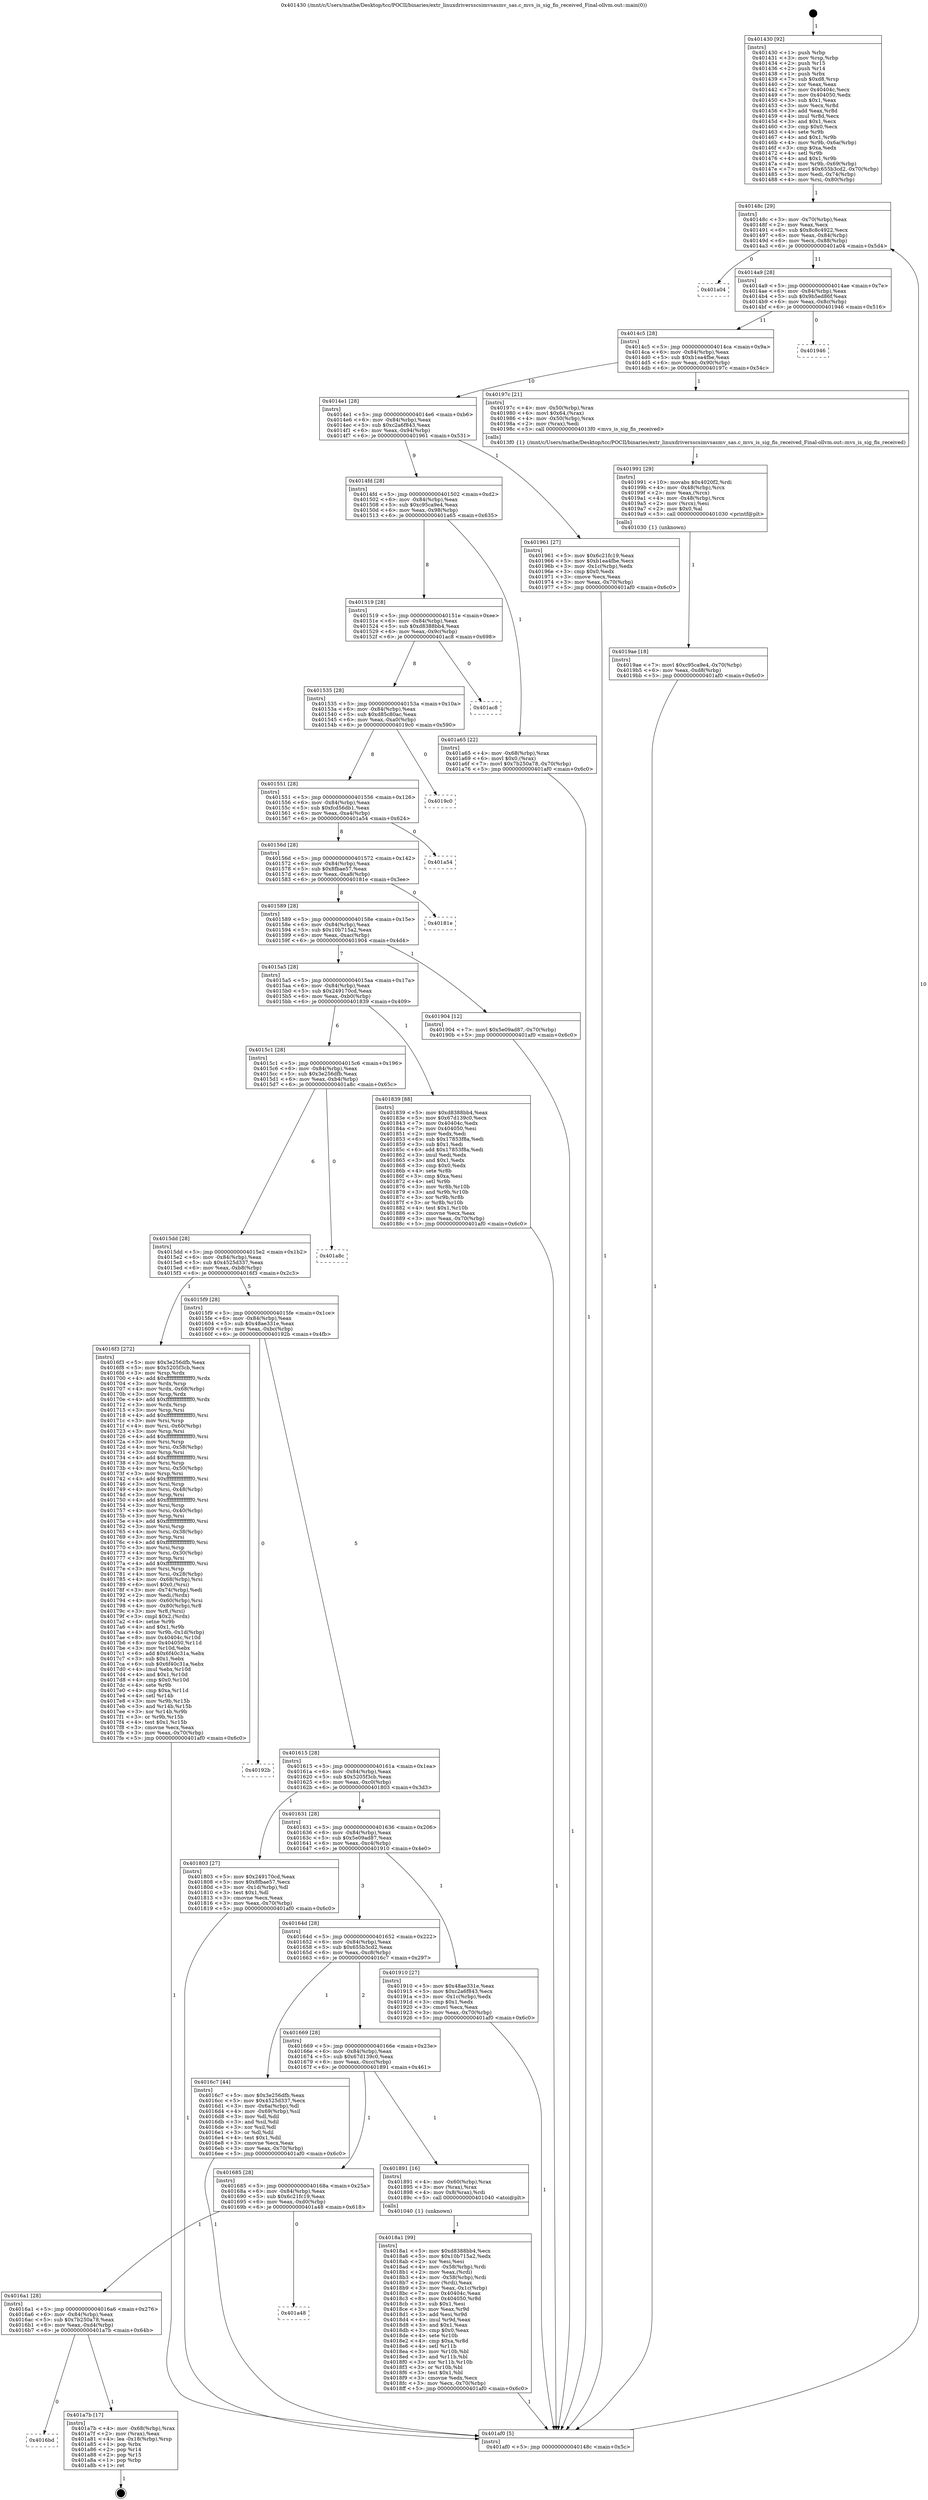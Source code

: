 digraph "0x401430" {
  label = "0x401430 (/mnt/c/Users/mathe/Desktop/tcc/POCII/binaries/extr_linuxdriversscsimvsasmv_sas.c_mvs_is_sig_fis_received_Final-ollvm.out::main(0))"
  labelloc = "t"
  node[shape=record]

  Entry [label="",width=0.3,height=0.3,shape=circle,fillcolor=black,style=filled]
  "0x40148c" [label="{
     0x40148c [29]\l
     | [instrs]\l
     &nbsp;&nbsp;0x40148c \<+3\>: mov -0x70(%rbp),%eax\l
     &nbsp;&nbsp;0x40148f \<+2\>: mov %eax,%ecx\l
     &nbsp;&nbsp;0x401491 \<+6\>: sub $0x8c8c4922,%ecx\l
     &nbsp;&nbsp;0x401497 \<+6\>: mov %eax,-0x84(%rbp)\l
     &nbsp;&nbsp;0x40149d \<+6\>: mov %ecx,-0x88(%rbp)\l
     &nbsp;&nbsp;0x4014a3 \<+6\>: je 0000000000401a04 \<main+0x5d4\>\l
  }"]
  "0x401a04" [label="{
     0x401a04\l
  }", style=dashed]
  "0x4014a9" [label="{
     0x4014a9 [28]\l
     | [instrs]\l
     &nbsp;&nbsp;0x4014a9 \<+5\>: jmp 00000000004014ae \<main+0x7e\>\l
     &nbsp;&nbsp;0x4014ae \<+6\>: mov -0x84(%rbp),%eax\l
     &nbsp;&nbsp;0x4014b4 \<+5\>: sub $0x9b5ed86f,%eax\l
     &nbsp;&nbsp;0x4014b9 \<+6\>: mov %eax,-0x8c(%rbp)\l
     &nbsp;&nbsp;0x4014bf \<+6\>: je 0000000000401946 \<main+0x516\>\l
  }"]
  Exit [label="",width=0.3,height=0.3,shape=circle,fillcolor=black,style=filled,peripheries=2]
  "0x401946" [label="{
     0x401946\l
  }", style=dashed]
  "0x4014c5" [label="{
     0x4014c5 [28]\l
     | [instrs]\l
     &nbsp;&nbsp;0x4014c5 \<+5\>: jmp 00000000004014ca \<main+0x9a\>\l
     &nbsp;&nbsp;0x4014ca \<+6\>: mov -0x84(%rbp),%eax\l
     &nbsp;&nbsp;0x4014d0 \<+5\>: sub $0xb1ea4fbe,%eax\l
     &nbsp;&nbsp;0x4014d5 \<+6\>: mov %eax,-0x90(%rbp)\l
     &nbsp;&nbsp;0x4014db \<+6\>: je 000000000040197c \<main+0x54c\>\l
  }"]
  "0x4016bd" [label="{
     0x4016bd\l
  }", style=dashed]
  "0x40197c" [label="{
     0x40197c [21]\l
     | [instrs]\l
     &nbsp;&nbsp;0x40197c \<+4\>: mov -0x50(%rbp),%rax\l
     &nbsp;&nbsp;0x401980 \<+6\>: movl $0x64,(%rax)\l
     &nbsp;&nbsp;0x401986 \<+4\>: mov -0x50(%rbp),%rax\l
     &nbsp;&nbsp;0x40198a \<+2\>: mov (%rax),%edi\l
     &nbsp;&nbsp;0x40198c \<+5\>: call 00000000004013f0 \<mvs_is_sig_fis_received\>\l
     | [calls]\l
     &nbsp;&nbsp;0x4013f0 \{1\} (/mnt/c/Users/mathe/Desktop/tcc/POCII/binaries/extr_linuxdriversscsimvsasmv_sas.c_mvs_is_sig_fis_received_Final-ollvm.out::mvs_is_sig_fis_received)\l
  }"]
  "0x4014e1" [label="{
     0x4014e1 [28]\l
     | [instrs]\l
     &nbsp;&nbsp;0x4014e1 \<+5\>: jmp 00000000004014e6 \<main+0xb6\>\l
     &nbsp;&nbsp;0x4014e6 \<+6\>: mov -0x84(%rbp),%eax\l
     &nbsp;&nbsp;0x4014ec \<+5\>: sub $0xc2a6f843,%eax\l
     &nbsp;&nbsp;0x4014f1 \<+6\>: mov %eax,-0x94(%rbp)\l
     &nbsp;&nbsp;0x4014f7 \<+6\>: je 0000000000401961 \<main+0x531\>\l
  }"]
  "0x401a7b" [label="{
     0x401a7b [17]\l
     | [instrs]\l
     &nbsp;&nbsp;0x401a7b \<+4\>: mov -0x68(%rbp),%rax\l
     &nbsp;&nbsp;0x401a7f \<+2\>: mov (%rax),%eax\l
     &nbsp;&nbsp;0x401a81 \<+4\>: lea -0x18(%rbp),%rsp\l
     &nbsp;&nbsp;0x401a85 \<+1\>: pop %rbx\l
     &nbsp;&nbsp;0x401a86 \<+2\>: pop %r14\l
     &nbsp;&nbsp;0x401a88 \<+2\>: pop %r15\l
     &nbsp;&nbsp;0x401a8a \<+1\>: pop %rbp\l
     &nbsp;&nbsp;0x401a8b \<+1\>: ret\l
  }"]
  "0x401961" [label="{
     0x401961 [27]\l
     | [instrs]\l
     &nbsp;&nbsp;0x401961 \<+5\>: mov $0x6c21fc19,%eax\l
     &nbsp;&nbsp;0x401966 \<+5\>: mov $0xb1ea4fbe,%ecx\l
     &nbsp;&nbsp;0x40196b \<+3\>: mov -0x1c(%rbp),%edx\l
     &nbsp;&nbsp;0x40196e \<+3\>: cmp $0x0,%edx\l
     &nbsp;&nbsp;0x401971 \<+3\>: cmove %ecx,%eax\l
     &nbsp;&nbsp;0x401974 \<+3\>: mov %eax,-0x70(%rbp)\l
     &nbsp;&nbsp;0x401977 \<+5\>: jmp 0000000000401af0 \<main+0x6c0\>\l
  }"]
  "0x4014fd" [label="{
     0x4014fd [28]\l
     | [instrs]\l
     &nbsp;&nbsp;0x4014fd \<+5\>: jmp 0000000000401502 \<main+0xd2\>\l
     &nbsp;&nbsp;0x401502 \<+6\>: mov -0x84(%rbp),%eax\l
     &nbsp;&nbsp;0x401508 \<+5\>: sub $0xc95ca9e4,%eax\l
     &nbsp;&nbsp;0x40150d \<+6\>: mov %eax,-0x98(%rbp)\l
     &nbsp;&nbsp;0x401513 \<+6\>: je 0000000000401a65 \<main+0x635\>\l
  }"]
  "0x4016a1" [label="{
     0x4016a1 [28]\l
     | [instrs]\l
     &nbsp;&nbsp;0x4016a1 \<+5\>: jmp 00000000004016a6 \<main+0x276\>\l
     &nbsp;&nbsp;0x4016a6 \<+6\>: mov -0x84(%rbp),%eax\l
     &nbsp;&nbsp;0x4016ac \<+5\>: sub $0x7b250a78,%eax\l
     &nbsp;&nbsp;0x4016b1 \<+6\>: mov %eax,-0xd4(%rbp)\l
     &nbsp;&nbsp;0x4016b7 \<+6\>: je 0000000000401a7b \<main+0x64b\>\l
  }"]
  "0x401a65" [label="{
     0x401a65 [22]\l
     | [instrs]\l
     &nbsp;&nbsp;0x401a65 \<+4\>: mov -0x68(%rbp),%rax\l
     &nbsp;&nbsp;0x401a69 \<+6\>: movl $0x0,(%rax)\l
     &nbsp;&nbsp;0x401a6f \<+7\>: movl $0x7b250a78,-0x70(%rbp)\l
     &nbsp;&nbsp;0x401a76 \<+5\>: jmp 0000000000401af0 \<main+0x6c0\>\l
  }"]
  "0x401519" [label="{
     0x401519 [28]\l
     | [instrs]\l
     &nbsp;&nbsp;0x401519 \<+5\>: jmp 000000000040151e \<main+0xee\>\l
     &nbsp;&nbsp;0x40151e \<+6\>: mov -0x84(%rbp),%eax\l
     &nbsp;&nbsp;0x401524 \<+5\>: sub $0xd8388bb4,%eax\l
     &nbsp;&nbsp;0x401529 \<+6\>: mov %eax,-0x9c(%rbp)\l
     &nbsp;&nbsp;0x40152f \<+6\>: je 0000000000401ac8 \<main+0x698\>\l
  }"]
  "0x401a48" [label="{
     0x401a48\l
  }", style=dashed]
  "0x401ac8" [label="{
     0x401ac8\l
  }", style=dashed]
  "0x401535" [label="{
     0x401535 [28]\l
     | [instrs]\l
     &nbsp;&nbsp;0x401535 \<+5\>: jmp 000000000040153a \<main+0x10a\>\l
     &nbsp;&nbsp;0x40153a \<+6\>: mov -0x84(%rbp),%eax\l
     &nbsp;&nbsp;0x401540 \<+5\>: sub $0xd85c80ac,%eax\l
     &nbsp;&nbsp;0x401545 \<+6\>: mov %eax,-0xa0(%rbp)\l
     &nbsp;&nbsp;0x40154b \<+6\>: je 00000000004019c0 \<main+0x590\>\l
  }"]
  "0x4019ae" [label="{
     0x4019ae [18]\l
     | [instrs]\l
     &nbsp;&nbsp;0x4019ae \<+7\>: movl $0xc95ca9e4,-0x70(%rbp)\l
     &nbsp;&nbsp;0x4019b5 \<+6\>: mov %eax,-0xd8(%rbp)\l
     &nbsp;&nbsp;0x4019bb \<+5\>: jmp 0000000000401af0 \<main+0x6c0\>\l
  }"]
  "0x4019c0" [label="{
     0x4019c0\l
  }", style=dashed]
  "0x401551" [label="{
     0x401551 [28]\l
     | [instrs]\l
     &nbsp;&nbsp;0x401551 \<+5\>: jmp 0000000000401556 \<main+0x126\>\l
     &nbsp;&nbsp;0x401556 \<+6\>: mov -0x84(%rbp),%eax\l
     &nbsp;&nbsp;0x40155c \<+5\>: sub $0xfcd56db1,%eax\l
     &nbsp;&nbsp;0x401561 \<+6\>: mov %eax,-0xa4(%rbp)\l
     &nbsp;&nbsp;0x401567 \<+6\>: je 0000000000401a54 \<main+0x624\>\l
  }"]
  "0x401991" [label="{
     0x401991 [29]\l
     | [instrs]\l
     &nbsp;&nbsp;0x401991 \<+10\>: movabs $0x4020f2,%rdi\l
     &nbsp;&nbsp;0x40199b \<+4\>: mov -0x48(%rbp),%rcx\l
     &nbsp;&nbsp;0x40199f \<+2\>: mov %eax,(%rcx)\l
     &nbsp;&nbsp;0x4019a1 \<+4\>: mov -0x48(%rbp),%rcx\l
     &nbsp;&nbsp;0x4019a5 \<+2\>: mov (%rcx),%esi\l
     &nbsp;&nbsp;0x4019a7 \<+2\>: mov $0x0,%al\l
     &nbsp;&nbsp;0x4019a9 \<+5\>: call 0000000000401030 \<printf@plt\>\l
     | [calls]\l
     &nbsp;&nbsp;0x401030 \{1\} (unknown)\l
  }"]
  "0x401a54" [label="{
     0x401a54\l
  }", style=dashed]
  "0x40156d" [label="{
     0x40156d [28]\l
     | [instrs]\l
     &nbsp;&nbsp;0x40156d \<+5\>: jmp 0000000000401572 \<main+0x142\>\l
     &nbsp;&nbsp;0x401572 \<+6\>: mov -0x84(%rbp),%eax\l
     &nbsp;&nbsp;0x401578 \<+5\>: sub $0x8fbae57,%eax\l
     &nbsp;&nbsp;0x40157d \<+6\>: mov %eax,-0xa8(%rbp)\l
     &nbsp;&nbsp;0x401583 \<+6\>: je 000000000040181e \<main+0x3ee\>\l
  }"]
  "0x4018a1" [label="{
     0x4018a1 [99]\l
     | [instrs]\l
     &nbsp;&nbsp;0x4018a1 \<+5\>: mov $0xd8388bb4,%ecx\l
     &nbsp;&nbsp;0x4018a6 \<+5\>: mov $0x10b715a2,%edx\l
     &nbsp;&nbsp;0x4018ab \<+2\>: xor %esi,%esi\l
     &nbsp;&nbsp;0x4018ad \<+4\>: mov -0x58(%rbp),%rdi\l
     &nbsp;&nbsp;0x4018b1 \<+2\>: mov %eax,(%rdi)\l
     &nbsp;&nbsp;0x4018b3 \<+4\>: mov -0x58(%rbp),%rdi\l
     &nbsp;&nbsp;0x4018b7 \<+2\>: mov (%rdi),%eax\l
     &nbsp;&nbsp;0x4018b9 \<+3\>: mov %eax,-0x1c(%rbp)\l
     &nbsp;&nbsp;0x4018bc \<+7\>: mov 0x40404c,%eax\l
     &nbsp;&nbsp;0x4018c3 \<+8\>: mov 0x404050,%r8d\l
     &nbsp;&nbsp;0x4018cb \<+3\>: sub $0x1,%esi\l
     &nbsp;&nbsp;0x4018ce \<+3\>: mov %eax,%r9d\l
     &nbsp;&nbsp;0x4018d1 \<+3\>: add %esi,%r9d\l
     &nbsp;&nbsp;0x4018d4 \<+4\>: imul %r9d,%eax\l
     &nbsp;&nbsp;0x4018d8 \<+3\>: and $0x1,%eax\l
     &nbsp;&nbsp;0x4018db \<+3\>: cmp $0x0,%eax\l
     &nbsp;&nbsp;0x4018de \<+4\>: sete %r10b\l
     &nbsp;&nbsp;0x4018e2 \<+4\>: cmp $0xa,%r8d\l
     &nbsp;&nbsp;0x4018e6 \<+4\>: setl %r11b\l
     &nbsp;&nbsp;0x4018ea \<+3\>: mov %r10b,%bl\l
     &nbsp;&nbsp;0x4018ed \<+3\>: and %r11b,%bl\l
     &nbsp;&nbsp;0x4018f0 \<+3\>: xor %r11b,%r10b\l
     &nbsp;&nbsp;0x4018f3 \<+3\>: or %r10b,%bl\l
     &nbsp;&nbsp;0x4018f6 \<+3\>: test $0x1,%bl\l
     &nbsp;&nbsp;0x4018f9 \<+3\>: cmovne %edx,%ecx\l
     &nbsp;&nbsp;0x4018fc \<+3\>: mov %ecx,-0x70(%rbp)\l
     &nbsp;&nbsp;0x4018ff \<+5\>: jmp 0000000000401af0 \<main+0x6c0\>\l
  }"]
  "0x40181e" [label="{
     0x40181e\l
  }", style=dashed]
  "0x401589" [label="{
     0x401589 [28]\l
     | [instrs]\l
     &nbsp;&nbsp;0x401589 \<+5\>: jmp 000000000040158e \<main+0x15e\>\l
     &nbsp;&nbsp;0x40158e \<+6\>: mov -0x84(%rbp),%eax\l
     &nbsp;&nbsp;0x401594 \<+5\>: sub $0x10b715a2,%eax\l
     &nbsp;&nbsp;0x401599 \<+6\>: mov %eax,-0xac(%rbp)\l
     &nbsp;&nbsp;0x40159f \<+6\>: je 0000000000401904 \<main+0x4d4\>\l
  }"]
  "0x401685" [label="{
     0x401685 [28]\l
     | [instrs]\l
     &nbsp;&nbsp;0x401685 \<+5\>: jmp 000000000040168a \<main+0x25a\>\l
     &nbsp;&nbsp;0x40168a \<+6\>: mov -0x84(%rbp),%eax\l
     &nbsp;&nbsp;0x401690 \<+5\>: sub $0x6c21fc19,%eax\l
     &nbsp;&nbsp;0x401695 \<+6\>: mov %eax,-0xd0(%rbp)\l
     &nbsp;&nbsp;0x40169b \<+6\>: je 0000000000401a48 \<main+0x618\>\l
  }"]
  "0x401904" [label="{
     0x401904 [12]\l
     | [instrs]\l
     &nbsp;&nbsp;0x401904 \<+7\>: movl $0x5e09ad87,-0x70(%rbp)\l
     &nbsp;&nbsp;0x40190b \<+5\>: jmp 0000000000401af0 \<main+0x6c0\>\l
  }"]
  "0x4015a5" [label="{
     0x4015a5 [28]\l
     | [instrs]\l
     &nbsp;&nbsp;0x4015a5 \<+5\>: jmp 00000000004015aa \<main+0x17a\>\l
     &nbsp;&nbsp;0x4015aa \<+6\>: mov -0x84(%rbp),%eax\l
     &nbsp;&nbsp;0x4015b0 \<+5\>: sub $0x249170cd,%eax\l
     &nbsp;&nbsp;0x4015b5 \<+6\>: mov %eax,-0xb0(%rbp)\l
     &nbsp;&nbsp;0x4015bb \<+6\>: je 0000000000401839 \<main+0x409\>\l
  }"]
  "0x401891" [label="{
     0x401891 [16]\l
     | [instrs]\l
     &nbsp;&nbsp;0x401891 \<+4\>: mov -0x60(%rbp),%rax\l
     &nbsp;&nbsp;0x401895 \<+3\>: mov (%rax),%rax\l
     &nbsp;&nbsp;0x401898 \<+4\>: mov 0x8(%rax),%rdi\l
     &nbsp;&nbsp;0x40189c \<+5\>: call 0000000000401040 \<atoi@plt\>\l
     | [calls]\l
     &nbsp;&nbsp;0x401040 \{1\} (unknown)\l
  }"]
  "0x401839" [label="{
     0x401839 [88]\l
     | [instrs]\l
     &nbsp;&nbsp;0x401839 \<+5\>: mov $0xd8388bb4,%eax\l
     &nbsp;&nbsp;0x40183e \<+5\>: mov $0x67d139c0,%ecx\l
     &nbsp;&nbsp;0x401843 \<+7\>: mov 0x40404c,%edx\l
     &nbsp;&nbsp;0x40184a \<+7\>: mov 0x404050,%esi\l
     &nbsp;&nbsp;0x401851 \<+2\>: mov %edx,%edi\l
     &nbsp;&nbsp;0x401853 \<+6\>: sub $0x17853f8a,%edi\l
     &nbsp;&nbsp;0x401859 \<+3\>: sub $0x1,%edi\l
     &nbsp;&nbsp;0x40185c \<+6\>: add $0x17853f8a,%edi\l
     &nbsp;&nbsp;0x401862 \<+3\>: imul %edi,%edx\l
     &nbsp;&nbsp;0x401865 \<+3\>: and $0x1,%edx\l
     &nbsp;&nbsp;0x401868 \<+3\>: cmp $0x0,%edx\l
     &nbsp;&nbsp;0x40186b \<+4\>: sete %r8b\l
     &nbsp;&nbsp;0x40186f \<+3\>: cmp $0xa,%esi\l
     &nbsp;&nbsp;0x401872 \<+4\>: setl %r9b\l
     &nbsp;&nbsp;0x401876 \<+3\>: mov %r8b,%r10b\l
     &nbsp;&nbsp;0x401879 \<+3\>: and %r9b,%r10b\l
     &nbsp;&nbsp;0x40187c \<+3\>: xor %r9b,%r8b\l
     &nbsp;&nbsp;0x40187f \<+3\>: or %r8b,%r10b\l
     &nbsp;&nbsp;0x401882 \<+4\>: test $0x1,%r10b\l
     &nbsp;&nbsp;0x401886 \<+3\>: cmovne %ecx,%eax\l
     &nbsp;&nbsp;0x401889 \<+3\>: mov %eax,-0x70(%rbp)\l
     &nbsp;&nbsp;0x40188c \<+5\>: jmp 0000000000401af0 \<main+0x6c0\>\l
  }"]
  "0x4015c1" [label="{
     0x4015c1 [28]\l
     | [instrs]\l
     &nbsp;&nbsp;0x4015c1 \<+5\>: jmp 00000000004015c6 \<main+0x196\>\l
     &nbsp;&nbsp;0x4015c6 \<+6\>: mov -0x84(%rbp),%eax\l
     &nbsp;&nbsp;0x4015cc \<+5\>: sub $0x3e256dfb,%eax\l
     &nbsp;&nbsp;0x4015d1 \<+6\>: mov %eax,-0xb4(%rbp)\l
     &nbsp;&nbsp;0x4015d7 \<+6\>: je 0000000000401a8c \<main+0x65c\>\l
  }"]
  "0x401430" [label="{
     0x401430 [92]\l
     | [instrs]\l
     &nbsp;&nbsp;0x401430 \<+1\>: push %rbp\l
     &nbsp;&nbsp;0x401431 \<+3\>: mov %rsp,%rbp\l
     &nbsp;&nbsp;0x401434 \<+2\>: push %r15\l
     &nbsp;&nbsp;0x401436 \<+2\>: push %r14\l
     &nbsp;&nbsp;0x401438 \<+1\>: push %rbx\l
     &nbsp;&nbsp;0x401439 \<+7\>: sub $0xd8,%rsp\l
     &nbsp;&nbsp;0x401440 \<+2\>: xor %eax,%eax\l
     &nbsp;&nbsp;0x401442 \<+7\>: mov 0x40404c,%ecx\l
     &nbsp;&nbsp;0x401449 \<+7\>: mov 0x404050,%edx\l
     &nbsp;&nbsp;0x401450 \<+3\>: sub $0x1,%eax\l
     &nbsp;&nbsp;0x401453 \<+3\>: mov %ecx,%r8d\l
     &nbsp;&nbsp;0x401456 \<+3\>: add %eax,%r8d\l
     &nbsp;&nbsp;0x401459 \<+4\>: imul %r8d,%ecx\l
     &nbsp;&nbsp;0x40145d \<+3\>: and $0x1,%ecx\l
     &nbsp;&nbsp;0x401460 \<+3\>: cmp $0x0,%ecx\l
     &nbsp;&nbsp;0x401463 \<+4\>: sete %r9b\l
     &nbsp;&nbsp;0x401467 \<+4\>: and $0x1,%r9b\l
     &nbsp;&nbsp;0x40146b \<+4\>: mov %r9b,-0x6a(%rbp)\l
     &nbsp;&nbsp;0x40146f \<+3\>: cmp $0xa,%edx\l
     &nbsp;&nbsp;0x401472 \<+4\>: setl %r9b\l
     &nbsp;&nbsp;0x401476 \<+4\>: and $0x1,%r9b\l
     &nbsp;&nbsp;0x40147a \<+4\>: mov %r9b,-0x69(%rbp)\l
     &nbsp;&nbsp;0x40147e \<+7\>: movl $0x655b3cd2,-0x70(%rbp)\l
     &nbsp;&nbsp;0x401485 \<+3\>: mov %edi,-0x74(%rbp)\l
     &nbsp;&nbsp;0x401488 \<+4\>: mov %rsi,-0x80(%rbp)\l
  }"]
  "0x401a8c" [label="{
     0x401a8c\l
  }", style=dashed]
  "0x4015dd" [label="{
     0x4015dd [28]\l
     | [instrs]\l
     &nbsp;&nbsp;0x4015dd \<+5\>: jmp 00000000004015e2 \<main+0x1b2\>\l
     &nbsp;&nbsp;0x4015e2 \<+6\>: mov -0x84(%rbp),%eax\l
     &nbsp;&nbsp;0x4015e8 \<+5\>: sub $0x4525d337,%eax\l
     &nbsp;&nbsp;0x4015ed \<+6\>: mov %eax,-0xb8(%rbp)\l
     &nbsp;&nbsp;0x4015f3 \<+6\>: je 00000000004016f3 \<main+0x2c3\>\l
  }"]
  "0x401af0" [label="{
     0x401af0 [5]\l
     | [instrs]\l
     &nbsp;&nbsp;0x401af0 \<+5\>: jmp 000000000040148c \<main+0x5c\>\l
  }"]
  "0x4016f3" [label="{
     0x4016f3 [272]\l
     | [instrs]\l
     &nbsp;&nbsp;0x4016f3 \<+5\>: mov $0x3e256dfb,%eax\l
     &nbsp;&nbsp;0x4016f8 \<+5\>: mov $0x5205f3cb,%ecx\l
     &nbsp;&nbsp;0x4016fd \<+3\>: mov %rsp,%rdx\l
     &nbsp;&nbsp;0x401700 \<+4\>: add $0xfffffffffffffff0,%rdx\l
     &nbsp;&nbsp;0x401704 \<+3\>: mov %rdx,%rsp\l
     &nbsp;&nbsp;0x401707 \<+4\>: mov %rdx,-0x68(%rbp)\l
     &nbsp;&nbsp;0x40170b \<+3\>: mov %rsp,%rdx\l
     &nbsp;&nbsp;0x40170e \<+4\>: add $0xfffffffffffffff0,%rdx\l
     &nbsp;&nbsp;0x401712 \<+3\>: mov %rdx,%rsp\l
     &nbsp;&nbsp;0x401715 \<+3\>: mov %rsp,%rsi\l
     &nbsp;&nbsp;0x401718 \<+4\>: add $0xfffffffffffffff0,%rsi\l
     &nbsp;&nbsp;0x40171c \<+3\>: mov %rsi,%rsp\l
     &nbsp;&nbsp;0x40171f \<+4\>: mov %rsi,-0x60(%rbp)\l
     &nbsp;&nbsp;0x401723 \<+3\>: mov %rsp,%rsi\l
     &nbsp;&nbsp;0x401726 \<+4\>: add $0xfffffffffffffff0,%rsi\l
     &nbsp;&nbsp;0x40172a \<+3\>: mov %rsi,%rsp\l
     &nbsp;&nbsp;0x40172d \<+4\>: mov %rsi,-0x58(%rbp)\l
     &nbsp;&nbsp;0x401731 \<+3\>: mov %rsp,%rsi\l
     &nbsp;&nbsp;0x401734 \<+4\>: add $0xfffffffffffffff0,%rsi\l
     &nbsp;&nbsp;0x401738 \<+3\>: mov %rsi,%rsp\l
     &nbsp;&nbsp;0x40173b \<+4\>: mov %rsi,-0x50(%rbp)\l
     &nbsp;&nbsp;0x40173f \<+3\>: mov %rsp,%rsi\l
     &nbsp;&nbsp;0x401742 \<+4\>: add $0xfffffffffffffff0,%rsi\l
     &nbsp;&nbsp;0x401746 \<+3\>: mov %rsi,%rsp\l
     &nbsp;&nbsp;0x401749 \<+4\>: mov %rsi,-0x48(%rbp)\l
     &nbsp;&nbsp;0x40174d \<+3\>: mov %rsp,%rsi\l
     &nbsp;&nbsp;0x401750 \<+4\>: add $0xfffffffffffffff0,%rsi\l
     &nbsp;&nbsp;0x401754 \<+3\>: mov %rsi,%rsp\l
     &nbsp;&nbsp;0x401757 \<+4\>: mov %rsi,-0x40(%rbp)\l
     &nbsp;&nbsp;0x40175b \<+3\>: mov %rsp,%rsi\l
     &nbsp;&nbsp;0x40175e \<+4\>: add $0xfffffffffffffff0,%rsi\l
     &nbsp;&nbsp;0x401762 \<+3\>: mov %rsi,%rsp\l
     &nbsp;&nbsp;0x401765 \<+4\>: mov %rsi,-0x38(%rbp)\l
     &nbsp;&nbsp;0x401769 \<+3\>: mov %rsp,%rsi\l
     &nbsp;&nbsp;0x40176c \<+4\>: add $0xfffffffffffffff0,%rsi\l
     &nbsp;&nbsp;0x401770 \<+3\>: mov %rsi,%rsp\l
     &nbsp;&nbsp;0x401773 \<+4\>: mov %rsi,-0x30(%rbp)\l
     &nbsp;&nbsp;0x401777 \<+3\>: mov %rsp,%rsi\l
     &nbsp;&nbsp;0x40177a \<+4\>: add $0xfffffffffffffff0,%rsi\l
     &nbsp;&nbsp;0x40177e \<+3\>: mov %rsi,%rsp\l
     &nbsp;&nbsp;0x401781 \<+4\>: mov %rsi,-0x28(%rbp)\l
     &nbsp;&nbsp;0x401785 \<+4\>: mov -0x68(%rbp),%rsi\l
     &nbsp;&nbsp;0x401789 \<+6\>: movl $0x0,(%rsi)\l
     &nbsp;&nbsp;0x40178f \<+3\>: mov -0x74(%rbp),%edi\l
     &nbsp;&nbsp;0x401792 \<+2\>: mov %edi,(%rdx)\l
     &nbsp;&nbsp;0x401794 \<+4\>: mov -0x60(%rbp),%rsi\l
     &nbsp;&nbsp;0x401798 \<+4\>: mov -0x80(%rbp),%r8\l
     &nbsp;&nbsp;0x40179c \<+3\>: mov %r8,(%rsi)\l
     &nbsp;&nbsp;0x40179f \<+3\>: cmpl $0x2,(%rdx)\l
     &nbsp;&nbsp;0x4017a2 \<+4\>: setne %r9b\l
     &nbsp;&nbsp;0x4017a6 \<+4\>: and $0x1,%r9b\l
     &nbsp;&nbsp;0x4017aa \<+4\>: mov %r9b,-0x1d(%rbp)\l
     &nbsp;&nbsp;0x4017ae \<+8\>: mov 0x40404c,%r10d\l
     &nbsp;&nbsp;0x4017b6 \<+8\>: mov 0x404050,%r11d\l
     &nbsp;&nbsp;0x4017be \<+3\>: mov %r10d,%ebx\l
     &nbsp;&nbsp;0x4017c1 \<+6\>: add $0x6f40c31a,%ebx\l
     &nbsp;&nbsp;0x4017c7 \<+3\>: sub $0x1,%ebx\l
     &nbsp;&nbsp;0x4017ca \<+6\>: sub $0x6f40c31a,%ebx\l
     &nbsp;&nbsp;0x4017d0 \<+4\>: imul %ebx,%r10d\l
     &nbsp;&nbsp;0x4017d4 \<+4\>: and $0x1,%r10d\l
     &nbsp;&nbsp;0x4017d8 \<+4\>: cmp $0x0,%r10d\l
     &nbsp;&nbsp;0x4017dc \<+4\>: sete %r9b\l
     &nbsp;&nbsp;0x4017e0 \<+4\>: cmp $0xa,%r11d\l
     &nbsp;&nbsp;0x4017e4 \<+4\>: setl %r14b\l
     &nbsp;&nbsp;0x4017e8 \<+3\>: mov %r9b,%r15b\l
     &nbsp;&nbsp;0x4017eb \<+3\>: and %r14b,%r15b\l
     &nbsp;&nbsp;0x4017ee \<+3\>: xor %r14b,%r9b\l
     &nbsp;&nbsp;0x4017f1 \<+3\>: or %r9b,%r15b\l
     &nbsp;&nbsp;0x4017f4 \<+4\>: test $0x1,%r15b\l
     &nbsp;&nbsp;0x4017f8 \<+3\>: cmovne %ecx,%eax\l
     &nbsp;&nbsp;0x4017fb \<+3\>: mov %eax,-0x70(%rbp)\l
     &nbsp;&nbsp;0x4017fe \<+5\>: jmp 0000000000401af0 \<main+0x6c0\>\l
  }"]
  "0x4015f9" [label="{
     0x4015f9 [28]\l
     | [instrs]\l
     &nbsp;&nbsp;0x4015f9 \<+5\>: jmp 00000000004015fe \<main+0x1ce\>\l
     &nbsp;&nbsp;0x4015fe \<+6\>: mov -0x84(%rbp),%eax\l
     &nbsp;&nbsp;0x401604 \<+5\>: sub $0x48ae331e,%eax\l
     &nbsp;&nbsp;0x401609 \<+6\>: mov %eax,-0xbc(%rbp)\l
     &nbsp;&nbsp;0x40160f \<+6\>: je 000000000040192b \<main+0x4fb\>\l
  }"]
  "0x401669" [label="{
     0x401669 [28]\l
     | [instrs]\l
     &nbsp;&nbsp;0x401669 \<+5\>: jmp 000000000040166e \<main+0x23e\>\l
     &nbsp;&nbsp;0x40166e \<+6\>: mov -0x84(%rbp),%eax\l
     &nbsp;&nbsp;0x401674 \<+5\>: sub $0x67d139c0,%eax\l
     &nbsp;&nbsp;0x401679 \<+6\>: mov %eax,-0xcc(%rbp)\l
     &nbsp;&nbsp;0x40167f \<+6\>: je 0000000000401891 \<main+0x461\>\l
  }"]
  "0x40192b" [label="{
     0x40192b\l
  }", style=dashed]
  "0x401615" [label="{
     0x401615 [28]\l
     | [instrs]\l
     &nbsp;&nbsp;0x401615 \<+5\>: jmp 000000000040161a \<main+0x1ea\>\l
     &nbsp;&nbsp;0x40161a \<+6\>: mov -0x84(%rbp),%eax\l
     &nbsp;&nbsp;0x401620 \<+5\>: sub $0x5205f3cb,%eax\l
     &nbsp;&nbsp;0x401625 \<+6\>: mov %eax,-0xc0(%rbp)\l
     &nbsp;&nbsp;0x40162b \<+6\>: je 0000000000401803 \<main+0x3d3\>\l
  }"]
  "0x4016c7" [label="{
     0x4016c7 [44]\l
     | [instrs]\l
     &nbsp;&nbsp;0x4016c7 \<+5\>: mov $0x3e256dfb,%eax\l
     &nbsp;&nbsp;0x4016cc \<+5\>: mov $0x4525d337,%ecx\l
     &nbsp;&nbsp;0x4016d1 \<+3\>: mov -0x6a(%rbp),%dl\l
     &nbsp;&nbsp;0x4016d4 \<+4\>: mov -0x69(%rbp),%sil\l
     &nbsp;&nbsp;0x4016d8 \<+3\>: mov %dl,%dil\l
     &nbsp;&nbsp;0x4016db \<+3\>: and %sil,%dil\l
     &nbsp;&nbsp;0x4016de \<+3\>: xor %sil,%dl\l
     &nbsp;&nbsp;0x4016e1 \<+3\>: or %dl,%dil\l
     &nbsp;&nbsp;0x4016e4 \<+4\>: test $0x1,%dil\l
     &nbsp;&nbsp;0x4016e8 \<+3\>: cmovne %ecx,%eax\l
     &nbsp;&nbsp;0x4016eb \<+3\>: mov %eax,-0x70(%rbp)\l
     &nbsp;&nbsp;0x4016ee \<+5\>: jmp 0000000000401af0 \<main+0x6c0\>\l
  }"]
  "0x401803" [label="{
     0x401803 [27]\l
     | [instrs]\l
     &nbsp;&nbsp;0x401803 \<+5\>: mov $0x249170cd,%eax\l
     &nbsp;&nbsp;0x401808 \<+5\>: mov $0x8fbae57,%ecx\l
     &nbsp;&nbsp;0x40180d \<+3\>: mov -0x1d(%rbp),%dl\l
     &nbsp;&nbsp;0x401810 \<+3\>: test $0x1,%dl\l
     &nbsp;&nbsp;0x401813 \<+3\>: cmovne %ecx,%eax\l
     &nbsp;&nbsp;0x401816 \<+3\>: mov %eax,-0x70(%rbp)\l
     &nbsp;&nbsp;0x401819 \<+5\>: jmp 0000000000401af0 \<main+0x6c0\>\l
  }"]
  "0x401631" [label="{
     0x401631 [28]\l
     | [instrs]\l
     &nbsp;&nbsp;0x401631 \<+5\>: jmp 0000000000401636 \<main+0x206\>\l
     &nbsp;&nbsp;0x401636 \<+6\>: mov -0x84(%rbp),%eax\l
     &nbsp;&nbsp;0x40163c \<+5\>: sub $0x5e09ad87,%eax\l
     &nbsp;&nbsp;0x401641 \<+6\>: mov %eax,-0xc4(%rbp)\l
     &nbsp;&nbsp;0x401647 \<+6\>: je 0000000000401910 \<main+0x4e0\>\l
  }"]
  "0x40164d" [label="{
     0x40164d [28]\l
     | [instrs]\l
     &nbsp;&nbsp;0x40164d \<+5\>: jmp 0000000000401652 \<main+0x222\>\l
     &nbsp;&nbsp;0x401652 \<+6\>: mov -0x84(%rbp),%eax\l
     &nbsp;&nbsp;0x401658 \<+5\>: sub $0x655b3cd2,%eax\l
     &nbsp;&nbsp;0x40165d \<+6\>: mov %eax,-0xc8(%rbp)\l
     &nbsp;&nbsp;0x401663 \<+6\>: je 00000000004016c7 \<main+0x297\>\l
  }"]
  "0x401910" [label="{
     0x401910 [27]\l
     | [instrs]\l
     &nbsp;&nbsp;0x401910 \<+5\>: mov $0x48ae331e,%eax\l
     &nbsp;&nbsp;0x401915 \<+5\>: mov $0xc2a6f843,%ecx\l
     &nbsp;&nbsp;0x40191a \<+3\>: mov -0x1c(%rbp),%edx\l
     &nbsp;&nbsp;0x40191d \<+3\>: cmp $0x1,%edx\l
     &nbsp;&nbsp;0x401920 \<+3\>: cmovl %ecx,%eax\l
     &nbsp;&nbsp;0x401923 \<+3\>: mov %eax,-0x70(%rbp)\l
     &nbsp;&nbsp;0x401926 \<+5\>: jmp 0000000000401af0 \<main+0x6c0\>\l
  }"]
  Entry -> "0x401430" [label=" 1"]
  "0x40148c" -> "0x401a04" [label=" 0"]
  "0x40148c" -> "0x4014a9" [label=" 11"]
  "0x401a7b" -> Exit [label=" 1"]
  "0x4014a9" -> "0x401946" [label=" 0"]
  "0x4014a9" -> "0x4014c5" [label=" 11"]
  "0x4016a1" -> "0x4016bd" [label=" 0"]
  "0x4014c5" -> "0x40197c" [label=" 1"]
  "0x4014c5" -> "0x4014e1" [label=" 10"]
  "0x4016a1" -> "0x401a7b" [label=" 1"]
  "0x4014e1" -> "0x401961" [label=" 1"]
  "0x4014e1" -> "0x4014fd" [label=" 9"]
  "0x401685" -> "0x4016a1" [label=" 1"]
  "0x4014fd" -> "0x401a65" [label=" 1"]
  "0x4014fd" -> "0x401519" [label=" 8"]
  "0x401685" -> "0x401a48" [label=" 0"]
  "0x401519" -> "0x401ac8" [label=" 0"]
  "0x401519" -> "0x401535" [label=" 8"]
  "0x401a65" -> "0x401af0" [label=" 1"]
  "0x401535" -> "0x4019c0" [label=" 0"]
  "0x401535" -> "0x401551" [label=" 8"]
  "0x4019ae" -> "0x401af0" [label=" 1"]
  "0x401551" -> "0x401a54" [label=" 0"]
  "0x401551" -> "0x40156d" [label=" 8"]
  "0x401991" -> "0x4019ae" [label=" 1"]
  "0x40156d" -> "0x40181e" [label=" 0"]
  "0x40156d" -> "0x401589" [label=" 8"]
  "0x40197c" -> "0x401991" [label=" 1"]
  "0x401589" -> "0x401904" [label=" 1"]
  "0x401589" -> "0x4015a5" [label=" 7"]
  "0x401961" -> "0x401af0" [label=" 1"]
  "0x4015a5" -> "0x401839" [label=" 1"]
  "0x4015a5" -> "0x4015c1" [label=" 6"]
  "0x401910" -> "0x401af0" [label=" 1"]
  "0x4015c1" -> "0x401a8c" [label=" 0"]
  "0x4015c1" -> "0x4015dd" [label=" 6"]
  "0x401891" -> "0x4018a1" [label=" 1"]
  "0x4015dd" -> "0x4016f3" [label=" 1"]
  "0x4015dd" -> "0x4015f9" [label=" 5"]
  "0x401669" -> "0x401685" [label=" 1"]
  "0x4015f9" -> "0x40192b" [label=" 0"]
  "0x4015f9" -> "0x401615" [label=" 5"]
  "0x401669" -> "0x401891" [label=" 1"]
  "0x401615" -> "0x401803" [label=" 1"]
  "0x401615" -> "0x401631" [label=" 4"]
  "0x401904" -> "0x401af0" [label=" 1"]
  "0x401631" -> "0x401910" [label=" 1"]
  "0x401631" -> "0x40164d" [label=" 3"]
  "0x401839" -> "0x401af0" [label=" 1"]
  "0x40164d" -> "0x4016c7" [label=" 1"]
  "0x40164d" -> "0x401669" [label=" 2"]
  "0x4016c7" -> "0x401af0" [label=" 1"]
  "0x401430" -> "0x40148c" [label=" 1"]
  "0x401af0" -> "0x40148c" [label=" 10"]
  "0x4018a1" -> "0x401af0" [label=" 1"]
  "0x4016f3" -> "0x401af0" [label=" 1"]
  "0x401803" -> "0x401af0" [label=" 1"]
}
